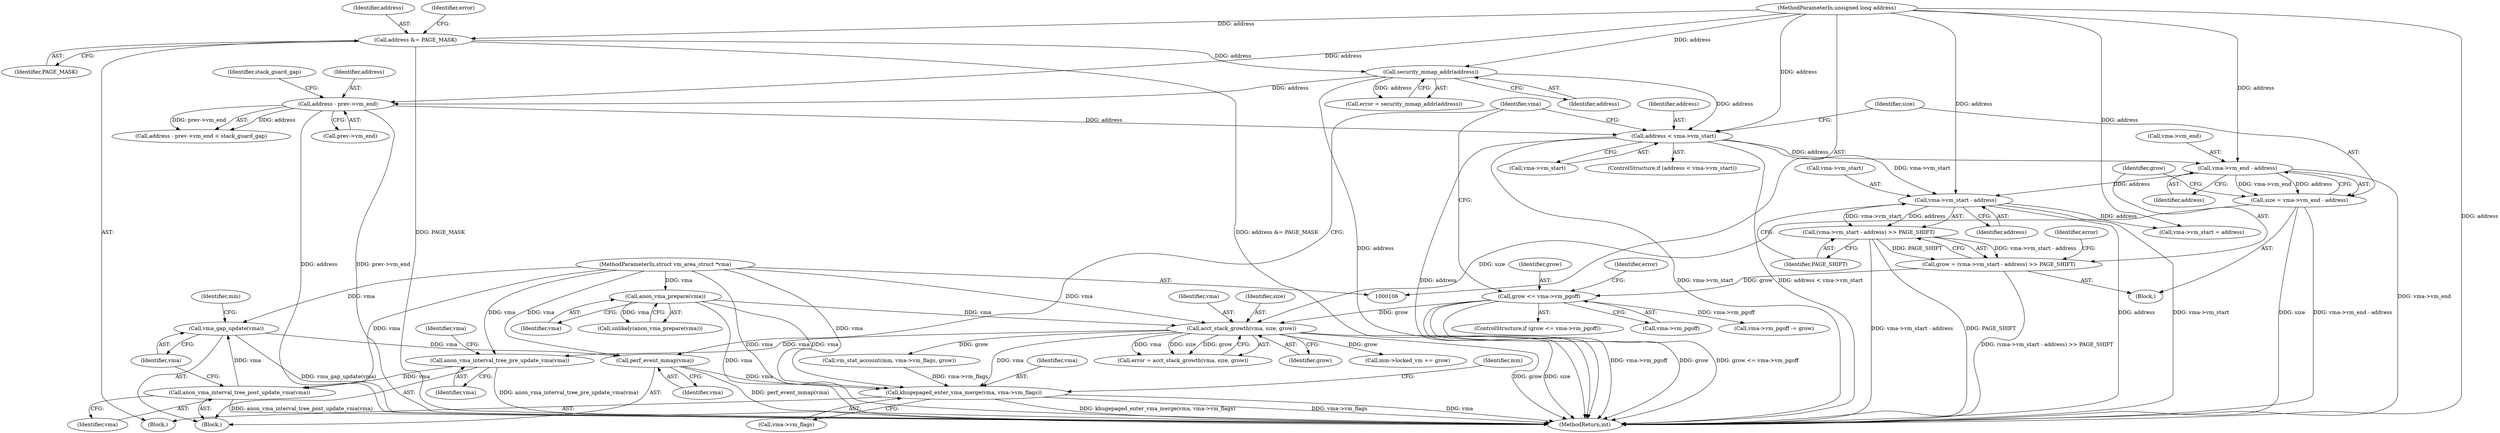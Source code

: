 digraph "0_linux_0a1d52994d440e21def1c2174932410b4f2a98a1@API" {
"1000258" [label="(Call,vma_gap_update(vma))"];
"1000256" [label="(Call,anon_vma_interval_tree_post_update_vma(vma))"];
"1000244" [label="(Call,anon_vma_interval_tree_pre_update_vma(vma))"];
"1000214" [label="(Call,acct_stack_growth(vma, size, grow))"];
"1000167" [label="(Call,anon_vma_prepare(vma))"];
"1000107" [label="(MethodParameterIn,struct vm_area_struct *vma)"];
"1000185" [label="(Call,size = vma->vm_end - address)"];
"1000187" [label="(Call,vma->vm_end - address)"];
"1000177" [label="(Call,address < vma->vm_start)"];
"1000156" [label="(Call,address - prev->vm_end)"];
"1000123" [label="(Call,security_mmap_addr(address))"];
"1000118" [label="(Call,address &= PAGE_MASK)"];
"1000108" [label="(MethodParameterIn,unsigned long address)"];
"1000206" [label="(Call,grow <= vma->vm_pgoff)"];
"1000192" [label="(Call,grow = (vma->vm_start - address) >> PAGE_SHIFT)"];
"1000194" [label="(Call,(vma->vm_start - address) >> PAGE_SHIFT)"];
"1000195" [label="(Call,vma->vm_start - address)"];
"1000265" [label="(Call,perf_event_mmap(vma))"];
"1000271" [label="(Call,khugepaged_enter_vma_merge(vma, vma->vm_flags))"];
"1000195" [label="(Call,vma->vm_start - address)"];
"1000199" [label="(Identifier,address)"];
"1000186" [label="(Identifier,size)"];
"1000271" [label="(Call,khugepaged_enter_vma_merge(vma, vma->vm_flags))"];
"1000238" [label="(Call,vm_stat_account(mm, vma->vm_flags, grow))"];
"1000206" [label="(Call,grow <= vma->vm_pgoff)"];
"1000118" [label="(Call,address &= PAGE_MASK)"];
"1000258" [label="(Call,vma_gap_update(vma))"];
"1000182" [label="(Block,)"];
"1000266" [label="(Identifier,vma)"];
"1000205" [label="(ControlStructure,if (grow <= vma->vm_pgoff))"];
"1000233" [label="(Call,mm->locked_vm += grow)"];
"1000119" [label="(Identifier,address)"];
"1000248" [label="(Identifier,vma)"];
"1000194" [label="(Call,(vma->vm_start - address) >> PAGE_SHIFT)"];
"1000244" [label="(Call,anon_vma_interval_tree_pre_update_vma(vma))"];
"1000157" [label="(Identifier,address)"];
"1000208" [label="(Call,vma->vm_pgoff)"];
"1000216" [label="(Identifier,size)"];
"1000177" [label="(Call,address < vma->vm_start)"];
"1000196" [label="(Call,vma->vm_start)"];
"1000124" [label="(Identifier,address)"];
"1000277" [label="(Identifier,mm)"];
"1000214" [label="(Call,acct_stack_growth(vma, size, grow))"];
"1000212" [label="(Call,error = acct_stack_growth(vma, size, grow))"];
"1000187" [label="(Call,vma->vm_end - address)"];
"1000215" [label="(Identifier,vma)"];
"1000263" [label="(Identifier,mm)"];
"1000193" [label="(Identifier,grow)"];
"1000256" [label="(Call,anon_vma_interval_tree_post_update_vma(vma))"];
"1000167" [label="(Call,anon_vma_prepare(vma))"];
"1000280" [label="(MethodReturn,int)"];
"1000257" [label="(Identifier,vma)"];
"1000251" [label="(Call,vma->vm_pgoff -= grow)"];
"1000156" [label="(Call,address - prev->vm_end)"];
"1000259" [label="(Identifier,vma)"];
"1000123" [label="(Call,security_mmap_addr(address))"];
"1000272" [label="(Identifier,vma)"];
"1000217" [label="(Identifier,grow)"];
"1000185" [label="(Call,size = vma->vm_end - address)"];
"1000155" [label="(Call,address - prev->vm_end < stack_guard_gap)"];
"1000200" [label="(Identifier,PAGE_SHIFT)"];
"1000176" [label="(ControlStructure,if (address < vma->vm_start))"];
"1000161" [label="(Identifier,stack_guard_gap)"];
"1000121" [label="(Call,error = security_mmap_addr(address))"];
"1000158" [label="(Call,prev->vm_end)"];
"1000221" [label="(Block,)"];
"1000202" [label="(Identifier,error)"];
"1000120" [label="(Identifier,PAGE_MASK)"];
"1000245" [label="(Identifier,vma)"];
"1000107" [label="(MethodParameterIn,struct vm_area_struct *vma)"];
"1000168" [label="(Identifier,vma)"];
"1000269" [label="(Identifier,vma)"];
"1000246" [label="(Call,vma->vm_start = address)"];
"1000166" [label="(Call,unlikely(anon_vma_prepare(vma)))"];
"1000213" [label="(Identifier,error)"];
"1000122" [label="(Identifier,error)"];
"1000192" [label="(Call,grow = (vma->vm_start - address) >> PAGE_SHIFT)"];
"1000109" [label="(Block,)"];
"1000108" [label="(MethodParameterIn,unsigned long address)"];
"1000178" [label="(Identifier,address)"];
"1000179" [label="(Call,vma->vm_start)"];
"1000273" [label="(Call,vma->vm_flags)"];
"1000265" [label="(Call,perf_event_mmap(vma))"];
"1000188" [label="(Call,vma->vm_end)"];
"1000191" [label="(Identifier,address)"];
"1000207" [label="(Identifier,grow)"];
"1000258" -> "1000221"  [label="AST: "];
"1000258" -> "1000259"  [label="CFG: "];
"1000259" -> "1000258"  [label="AST: "];
"1000263" -> "1000258"  [label="CFG: "];
"1000258" -> "1000280"  [label="DDG: vma_gap_update(vma)"];
"1000256" -> "1000258"  [label="DDG: vma"];
"1000107" -> "1000258"  [label="DDG: vma"];
"1000258" -> "1000265"  [label="DDG: vma"];
"1000256" -> "1000221"  [label="AST: "];
"1000256" -> "1000257"  [label="CFG: "];
"1000257" -> "1000256"  [label="AST: "];
"1000259" -> "1000256"  [label="CFG: "];
"1000256" -> "1000280"  [label="DDG: anon_vma_interval_tree_post_update_vma(vma)"];
"1000244" -> "1000256"  [label="DDG: vma"];
"1000107" -> "1000256"  [label="DDG: vma"];
"1000244" -> "1000221"  [label="AST: "];
"1000244" -> "1000245"  [label="CFG: "];
"1000245" -> "1000244"  [label="AST: "];
"1000248" -> "1000244"  [label="CFG: "];
"1000244" -> "1000280"  [label="DDG: anon_vma_interval_tree_pre_update_vma(vma)"];
"1000214" -> "1000244"  [label="DDG: vma"];
"1000107" -> "1000244"  [label="DDG: vma"];
"1000214" -> "1000212"  [label="AST: "];
"1000214" -> "1000217"  [label="CFG: "];
"1000215" -> "1000214"  [label="AST: "];
"1000216" -> "1000214"  [label="AST: "];
"1000217" -> "1000214"  [label="AST: "];
"1000212" -> "1000214"  [label="CFG: "];
"1000214" -> "1000280"  [label="DDG: size"];
"1000214" -> "1000280"  [label="DDG: grow"];
"1000214" -> "1000212"  [label="DDG: vma"];
"1000214" -> "1000212"  [label="DDG: size"];
"1000214" -> "1000212"  [label="DDG: grow"];
"1000167" -> "1000214"  [label="DDG: vma"];
"1000107" -> "1000214"  [label="DDG: vma"];
"1000185" -> "1000214"  [label="DDG: size"];
"1000206" -> "1000214"  [label="DDG: grow"];
"1000214" -> "1000233"  [label="DDG: grow"];
"1000214" -> "1000238"  [label="DDG: grow"];
"1000214" -> "1000271"  [label="DDG: vma"];
"1000167" -> "1000166"  [label="AST: "];
"1000167" -> "1000168"  [label="CFG: "];
"1000168" -> "1000167"  [label="AST: "];
"1000166" -> "1000167"  [label="CFG: "];
"1000167" -> "1000280"  [label="DDG: vma"];
"1000167" -> "1000166"  [label="DDG: vma"];
"1000107" -> "1000167"  [label="DDG: vma"];
"1000167" -> "1000271"  [label="DDG: vma"];
"1000107" -> "1000106"  [label="AST: "];
"1000107" -> "1000280"  [label="DDG: vma"];
"1000107" -> "1000265"  [label="DDG: vma"];
"1000107" -> "1000271"  [label="DDG: vma"];
"1000185" -> "1000182"  [label="AST: "];
"1000185" -> "1000187"  [label="CFG: "];
"1000186" -> "1000185"  [label="AST: "];
"1000187" -> "1000185"  [label="AST: "];
"1000193" -> "1000185"  [label="CFG: "];
"1000185" -> "1000280"  [label="DDG: size"];
"1000185" -> "1000280"  [label="DDG: vma->vm_end - address"];
"1000187" -> "1000185"  [label="DDG: vma->vm_end"];
"1000187" -> "1000185"  [label="DDG: address"];
"1000187" -> "1000191"  [label="CFG: "];
"1000188" -> "1000187"  [label="AST: "];
"1000191" -> "1000187"  [label="AST: "];
"1000187" -> "1000280"  [label="DDG: vma->vm_end"];
"1000177" -> "1000187"  [label="DDG: address"];
"1000108" -> "1000187"  [label="DDG: address"];
"1000187" -> "1000195"  [label="DDG: address"];
"1000177" -> "1000176"  [label="AST: "];
"1000177" -> "1000179"  [label="CFG: "];
"1000178" -> "1000177"  [label="AST: "];
"1000179" -> "1000177"  [label="AST: "];
"1000186" -> "1000177"  [label="CFG: "];
"1000269" -> "1000177"  [label="CFG: "];
"1000177" -> "1000280"  [label="DDG: address"];
"1000177" -> "1000280"  [label="DDG: vma->vm_start"];
"1000177" -> "1000280"  [label="DDG: address < vma->vm_start"];
"1000156" -> "1000177"  [label="DDG: address"];
"1000123" -> "1000177"  [label="DDG: address"];
"1000108" -> "1000177"  [label="DDG: address"];
"1000177" -> "1000195"  [label="DDG: vma->vm_start"];
"1000156" -> "1000155"  [label="AST: "];
"1000156" -> "1000158"  [label="CFG: "];
"1000157" -> "1000156"  [label="AST: "];
"1000158" -> "1000156"  [label="AST: "];
"1000161" -> "1000156"  [label="CFG: "];
"1000156" -> "1000280"  [label="DDG: address"];
"1000156" -> "1000280"  [label="DDG: prev->vm_end"];
"1000156" -> "1000155"  [label="DDG: address"];
"1000156" -> "1000155"  [label="DDG: prev->vm_end"];
"1000123" -> "1000156"  [label="DDG: address"];
"1000108" -> "1000156"  [label="DDG: address"];
"1000123" -> "1000121"  [label="AST: "];
"1000123" -> "1000124"  [label="CFG: "];
"1000124" -> "1000123"  [label="AST: "];
"1000121" -> "1000123"  [label="CFG: "];
"1000123" -> "1000280"  [label="DDG: address"];
"1000123" -> "1000121"  [label="DDG: address"];
"1000118" -> "1000123"  [label="DDG: address"];
"1000108" -> "1000123"  [label="DDG: address"];
"1000118" -> "1000109"  [label="AST: "];
"1000118" -> "1000120"  [label="CFG: "];
"1000119" -> "1000118"  [label="AST: "];
"1000120" -> "1000118"  [label="AST: "];
"1000122" -> "1000118"  [label="CFG: "];
"1000118" -> "1000280"  [label="DDG: address &= PAGE_MASK"];
"1000118" -> "1000280"  [label="DDG: PAGE_MASK"];
"1000108" -> "1000118"  [label="DDG: address"];
"1000108" -> "1000106"  [label="AST: "];
"1000108" -> "1000280"  [label="DDG: address"];
"1000108" -> "1000195"  [label="DDG: address"];
"1000108" -> "1000246"  [label="DDG: address"];
"1000206" -> "1000205"  [label="AST: "];
"1000206" -> "1000208"  [label="CFG: "];
"1000207" -> "1000206"  [label="AST: "];
"1000208" -> "1000206"  [label="AST: "];
"1000213" -> "1000206"  [label="CFG: "];
"1000269" -> "1000206"  [label="CFG: "];
"1000206" -> "1000280"  [label="DDG: grow"];
"1000206" -> "1000280"  [label="DDG: grow <= vma->vm_pgoff"];
"1000206" -> "1000280"  [label="DDG: vma->vm_pgoff"];
"1000192" -> "1000206"  [label="DDG: grow"];
"1000206" -> "1000251"  [label="DDG: vma->vm_pgoff"];
"1000192" -> "1000182"  [label="AST: "];
"1000192" -> "1000194"  [label="CFG: "];
"1000193" -> "1000192"  [label="AST: "];
"1000194" -> "1000192"  [label="AST: "];
"1000202" -> "1000192"  [label="CFG: "];
"1000192" -> "1000280"  [label="DDG: (vma->vm_start - address) >> PAGE_SHIFT"];
"1000194" -> "1000192"  [label="DDG: vma->vm_start - address"];
"1000194" -> "1000192"  [label="DDG: PAGE_SHIFT"];
"1000194" -> "1000200"  [label="CFG: "];
"1000195" -> "1000194"  [label="AST: "];
"1000200" -> "1000194"  [label="AST: "];
"1000194" -> "1000280"  [label="DDG: PAGE_SHIFT"];
"1000194" -> "1000280"  [label="DDG: vma->vm_start - address"];
"1000195" -> "1000194"  [label="DDG: vma->vm_start"];
"1000195" -> "1000194"  [label="DDG: address"];
"1000195" -> "1000199"  [label="CFG: "];
"1000196" -> "1000195"  [label="AST: "];
"1000199" -> "1000195"  [label="AST: "];
"1000200" -> "1000195"  [label="CFG: "];
"1000195" -> "1000280"  [label="DDG: address"];
"1000195" -> "1000280"  [label="DDG: vma->vm_start"];
"1000195" -> "1000246"  [label="DDG: address"];
"1000265" -> "1000221"  [label="AST: "];
"1000265" -> "1000266"  [label="CFG: "];
"1000266" -> "1000265"  [label="AST: "];
"1000269" -> "1000265"  [label="CFG: "];
"1000265" -> "1000280"  [label="DDG: perf_event_mmap(vma)"];
"1000265" -> "1000271"  [label="DDG: vma"];
"1000271" -> "1000109"  [label="AST: "];
"1000271" -> "1000273"  [label="CFG: "];
"1000272" -> "1000271"  [label="AST: "];
"1000273" -> "1000271"  [label="AST: "];
"1000277" -> "1000271"  [label="CFG: "];
"1000271" -> "1000280"  [label="DDG: vma->vm_flags"];
"1000271" -> "1000280"  [label="DDG: vma"];
"1000271" -> "1000280"  [label="DDG: khugepaged_enter_vma_merge(vma, vma->vm_flags)"];
"1000238" -> "1000271"  [label="DDG: vma->vm_flags"];
}
